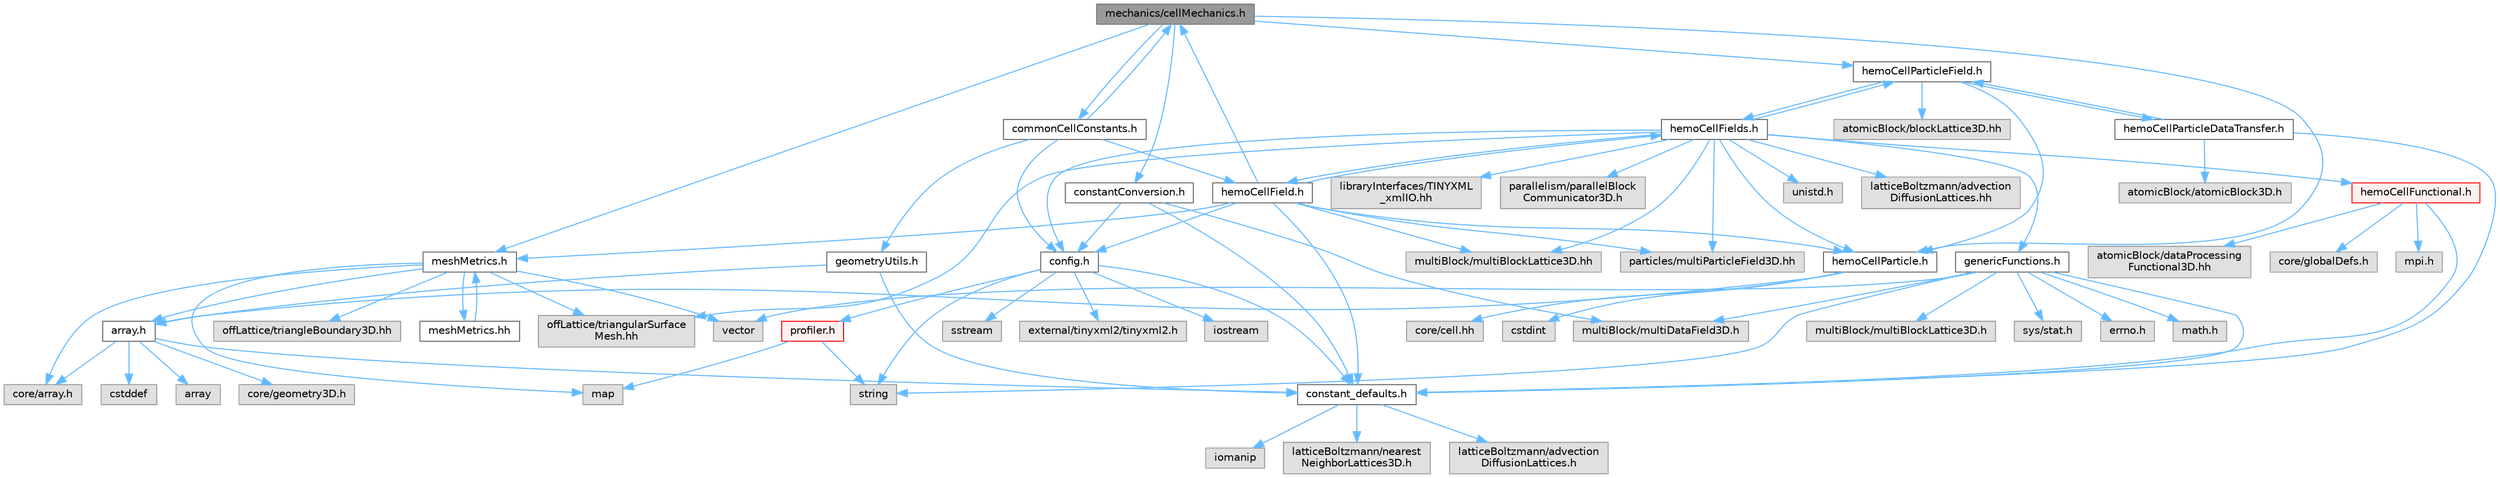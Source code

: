digraph "mechanics/cellMechanics.h"
{
 // LATEX_PDF_SIZE
  bgcolor="transparent";
  edge [fontname=Helvetica,fontsize=10,labelfontname=Helvetica,labelfontsize=10];
  node [fontname=Helvetica,fontsize=10,shape=box,height=0.2,width=0.4];
  Node1 [id="Node000001",label="mechanics/cellMechanics.h",height=0.2,width=0.4,color="gray40", fillcolor="grey60", style="filled", fontcolor="black",tooltip=" "];
  Node1 -> Node2 [id="edge1_Node000001_Node000002",color="steelblue1",style="solid",tooltip=" "];
  Node2 [id="Node000002",label="hemoCellParticleField.h",height=0.2,width=0.4,color="grey40", fillcolor="white", style="filled",URL="$hemoCellParticleField_8h.html",tooltip=" "];
  Node2 -> Node3 [id="edge2_Node000002_Node000003",color="steelblue1",style="solid",tooltip=" "];
  Node3 [id="Node000003",label="hemoCellFields.h",height=0.2,width=0.4,color="grey40", fillcolor="white", style="filled",URL="$hemoCellFields_8h.html",tooltip=" "];
  Node3 -> Node2 [id="edge3_Node000003_Node000002",color="steelblue1",style="solid",tooltip=" "];
  Node3 -> Node4 [id="edge4_Node000003_Node000004",color="steelblue1",style="solid",tooltip=" "];
  Node4 [id="Node000004",label="genericFunctions.h",height=0.2,width=0.4,color="grey40", fillcolor="white", style="filled",URL="$genericFunctions_8h.html",tooltip=" "];
  Node4 -> Node5 [id="edge5_Node000004_Node000005",color="steelblue1",style="solid",tooltip=" "];
  Node5 [id="Node000005",label="sys/stat.h",height=0.2,width=0.4,color="grey60", fillcolor="#E0E0E0", style="filled",tooltip=" "];
  Node4 -> Node6 [id="edge6_Node000004_Node000006",color="steelblue1",style="solid",tooltip=" "];
  Node6 [id="Node000006",label="vector",height=0.2,width=0.4,color="grey60", fillcolor="#E0E0E0", style="filled",tooltip=" "];
  Node4 -> Node7 [id="edge7_Node000004_Node000007",color="steelblue1",style="solid",tooltip=" "];
  Node7 [id="Node000007",label="string",height=0.2,width=0.4,color="grey60", fillcolor="#E0E0E0", style="filled",tooltip=" "];
  Node4 -> Node8 [id="edge8_Node000004_Node000008",color="steelblue1",style="solid",tooltip=" "];
  Node8 [id="Node000008",label="errno.h",height=0.2,width=0.4,color="grey60", fillcolor="#E0E0E0", style="filled",tooltip=" "];
  Node4 -> Node9 [id="edge9_Node000004_Node000009",color="steelblue1",style="solid",tooltip=" "];
  Node9 [id="Node000009",label="math.h",height=0.2,width=0.4,color="grey60", fillcolor="#E0E0E0", style="filled",tooltip=" "];
  Node4 -> Node10 [id="edge10_Node000004_Node000010",color="steelblue1",style="solid",tooltip=" "];
  Node10 [id="Node000010",label="multiBlock/multiBlockLattice3D.h",height=0.2,width=0.4,color="grey60", fillcolor="#E0E0E0", style="filled",tooltip=" "];
  Node4 -> Node11 [id="edge11_Node000004_Node000011",color="steelblue1",style="solid",tooltip=" "];
  Node11 [id="Node000011",label="multiBlock/multiDataField3D.h",height=0.2,width=0.4,color="grey60", fillcolor="#E0E0E0", style="filled",tooltip=" "];
  Node4 -> Node12 [id="edge12_Node000004_Node000012",color="steelblue1",style="solid",tooltip=" "];
  Node12 [id="Node000012",label="constant_defaults.h",height=0.2,width=0.4,color="grey40", fillcolor="white", style="filled",URL="$constant__defaults_8h.html",tooltip=" "];
  Node12 -> Node13 [id="edge13_Node000012_Node000013",color="steelblue1",style="solid",tooltip=" "];
  Node13 [id="Node000013",label="iomanip",height=0.2,width=0.4,color="grey60", fillcolor="#E0E0E0", style="filled",tooltip=" "];
  Node12 -> Node14 [id="edge14_Node000012_Node000014",color="steelblue1",style="solid",tooltip=" "];
  Node14 [id="Node000014",label="latticeBoltzmann/nearest\lNeighborLattices3D.h",height=0.2,width=0.4,color="grey60", fillcolor="#E0E0E0", style="filled",tooltip=" "];
  Node12 -> Node15 [id="edge15_Node000012_Node000015",color="steelblue1",style="solid",tooltip=" "];
  Node15 [id="Node000015",label="latticeBoltzmann/advection\lDiffusionLattices.h",height=0.2,width=0.4,color="grey60", fillcolor="#E0E0E0", style="filled",tooltip=" "];
  Node3 -> Node16 [id="edge16_Node000003_Node000016",color="steelblue1",style="solid",tooltip=" "];
  Node16 [id="Node000016",label="hemoCellFunctional.h",height=0.2,width=0.4,color="red", fillcolor="#FFF0F0", style="filled",URL="$hemoCellFunctional_8h.html",tooltip=" "];
  Node16 -> Node12 [id="edge17_Node000016_Node000012",color="steelblue1",style="solid",tooltip=" "];
  Node16 -> Node17 [id="edge18_Node000016_Node000017",color="steelblue1",style="solid",tooltip=" "];
  Node17 [id="Node000017",label="mpi.h",height=0.2,width=0.4,color="grey60", fillcolor="#E0E0E0", style="filled",tooltip=" "];
  Node16 -> Node18 [id="edge19_Node000016_Node000018",color="steelblue1",style="solid",tooltip=" "];
  Node18 [id="Node000018",label="atomicBlock/dataProcessing\lFunctional3D.hh",height=0.2,width=0.4,color="grey60", fillcolor="#E0E0E0", style="filled",tooltip=" "];
  Node16 -> Node19 [id="edge20_Node000016_Node000019",color="steelblue1",style="solid",tooltip=" "];
  Node19 [id="Node000019",label="core/globalDefs.h",height=0.2,width=0.4,color="grey60", fillcolor="#E0E0E0", style="filled",tooltip=" "];
  Node3 -> Node21 [id="edge21_Node000003_Node000021",color="steelblue1",style="solid",tooltip=" "];
  Node21 [id="Node000021",label="hemoCellField.h",height=0.2,width=0.4,color="grey40", fillcolor="white", style="filled",URL="$hemoCellField_8h.html",tooltip=" "];
  Node21 -> Node22 [id="edge22_Node000021_Node000022",color="steelblue1",style="solid",tooltip=" "];
  Node22 [id="Node000022",label="config.h",height=0.2,width=0.4,color="grey40", fillcolor="white", style="filled",URL="$config_8h.html",tooltip=" "];
  Node22 -> Node23 [id="edge23_Node000022_Node000023",color="steelblue1",style="solid",tooltip=" "];
  Node23 [id="Node000023",label="profiler.h",height=0.2,width=0.4,color="red", fillcolor="#FFF0F0", style="filled",URL="$profiler_8h.html",tooltip=" "];
  Node23 -> Node7 [id="edge24_Node000023_Node000007",color="steelblue1",style="solid",tooltip=" "];
  Node23 -> Node25 [id="edge25_Node000023_Node000025",color="steelblue1",style="solid",tooltip=" "];
  Node25 [id="Node000025",label="map",height=0.2,width=0.4,color="grey60", fillcolor="#E0E0E0", style="filled",tooltip=" "];
  Node22 -> Node29 [id="edge26_Node000022_Node000029",color="steelblue1",style="solid",tooltip=" "];
  Node29 [id="Node000029",label="external/tinyxml2/tinyxml2.h",height=0.2,width=0.4,color="grey60", fillcolor="#E0E0E0", style="filled",tooltip=" "];
  Node22 -> Node12 [id="edge27_Node000022_Node000012",color="steelblue1",style="solid",tooltip=" "];
  Node22 -> Node7 [id="edge28_Node000022_Node000007",color="steelblue1",style="solid",tooltip=" "];
  Node22 -> Node28 [id="edge29_Node000022_Node000028",color="steelblue1",style="solid",tooltip=" "];
  Node28 [id="Node000028",label="iostream",height=0.2,width=0.4,color="grey60", fillcolor="#E0E0E0", style="filled",tooltip=" "];
  Node22 -> Node30 [id="edge30_Node000022_Node000030",color="steelblue1",style="solid",tooltip=" "];
  Node30 [id="Node000030",label="sstream",height=0.2,width=0.4,color="grey60", fillcolor="#E0E0E0", style="filled",tooltip=" "];
  Node21 -> Node12 [id="edge31_Node000021_Node000012",color="steelblue1",style="solid",tooltip=" "];
  Node21 -> Node1 [id="edge32_Node000021_Node000001",color="steelblue1",style="solid",tooltip=" "];
  Node21 -> Node31 [id="edge33_Node000021_Node000031",color="steelblue1",style="solid",tooltip=" "];
  Node31 [id="Node000031",label="meshMetrics.h",height=0.2,width=0.4,color="grey40", fillcolor="white", style="filled",URL="$meshMetrics_8h.html",tooltip=" "];
  Node31 -> Node25 [id="edge34_Node000031_Node000025",color="steelblue1",style="solid",tooltip=" "];
  Node31 -> Node6 [id="edge35_Node000031_Node000006",color="steelblue1",style="solid",tooltip=" "];
  Node31 -> Node32 [id="edge36_Node000031_Node000032",color="steelblue1",style="solid",tooltip=" "];
  Node32 [id="Node000032",label="core/array.h",height=0.2,width=0.4,color="grey60", fillcolor="#E0E0E0", style="filled",tooltip=" "];
  Node31 -> Node33 [id="edge37_Node000031_Node000033",color="steelblue1",style="solid",tooltip=" "];
  Node33 [id="Node000033",label="offLattice/triangularSurface\lMesh.hh",height=0.2,width=0.4,color="grey60", fillcolor="#E0E0E0", style="filled",tooltip=" "];
  Node31 -> Node34 [id="edge38_Node000031_Node000034",color="steelblue1",style="solid",tooltip=" "];
  Node34 [id="Node000034",label="offLattice/triangleBoundary3D.hh",height=0.2,width=0.4,color="grey60", fillcolor="#E0E0E0", style="filled",tooltip=" "];
  Node31 -> Node35 [id="edge39_Node000031_Node000035",color="steelblue1",style="solid",tooltip=" "];
  Node35 [id="Node000035",label="array.h",height=0.2,width=0.4,color="grey40", fillcolor="white", style="filled",URL="$array_8h.html",tooltip=" "];
  Node35 -> Node36 [id="edge40_Node000035_Node000036",color="steelblue1",style="solid",tooltip=" "];
  Node36 [id="Node000036",label="cstddef",height=0.2,width=0.4,color="grey60", fillcolor="#E0E0E0", style="filled",tooltip=" "];
  Node35 -> Node37 [id="edge41_Node000035_Node000037",color="steelblue1",style="solid",tooltip=" "];
  Node37 [id="Node000037",label="array",height=0.2,width=0.4,color="grey60", fillcolor="#E0E0E0", style="filled",tooltip=" "];
  Node35 -> Node12 [id="edge42_Node000035_Node000012",color="steelblue1",style="solid",tooltip=" "];
  Node35 -> Node32 [id="edge43_Node000035_Node000032",color="steelblue1",style="solid",tooltip=" "];
  Node35 -> Node38 [id="edge44_Node000035_Node000038",color="steelblue1",style="solid",tooltip=" "];
  Node38 [id="Node000038",label="core/geometry3D.h",height=0.2,width=0.4,color="grey60", fillcolor="#E0E0E0", style="filled",tooltip=" "];
  Node31 -> Node39 [id="edge45_Node000031_Node000039",color="steelblue1",style="solid",tooltip=" "];
  Node39 [id="Node000039",label="meshMetrics.hh",height=0.2,width=0.4,color="grey40", fillcolor="white", style="filled",URL="$meshMetrics_8hh.html",tooltip=" "];
  Node39 -> Node31 [id="edge46_Node000039_Node000031",color="steelblue1",style="solid",tooltip=" "];
  Node21 -> Node3 [id="edge47_Node000021_Node000003",color="steelblue1",style="solid",tooltip=" "];
  Node21 -> Node40 [id="edge48_Node000021_Node000040",color="steelblue1",style="solid",tooltip=" "];
  Node40 [id="Node000040",label="hemoCellParticle.h",height=0.2,width=0.4,color="grey40", fillcolor="white", style="filled",URL="$hemoCellParticle_8h.html",tooltip=" "];
  Node40 -> Node35 [id="edge49_Node000040_Node000035",color="steelblue1",style="solid",tooltip=" "];
  Node40 -> Node41 [id="edge50_Node000040_Node000041",color="steelblue1",style="solid",tooltip=" "];
  Node41 [id="Node000041",label="core/cell.hh",height=0.2,width=0.4,color="grey60", fillcolor="#E0E0E0", style="filled",tooltip=" "];
  Node40 -> Node42 [id="edge51_Node000040_Node000042",color="steelblue1",style="solid",tooltip=" "];
  Node42 [id="Node000042",label="cstdint",height=0.2,width=0.4,color="grey60", fillcolor="#E0E0E0", style="filled",tooltip=" "];
  Node21 -> Node43 [id="edge52_Node000021_Node000043",color="steelblue1",style="solid",tooltip=" "];
  Node43 [id="Node000043",label="multiBlock/multiBlockLattice3D.hh",height=0.2,width=0.4,color="grey60", fillcolor="#E0E0E0", style="filled",tooltip=" "];
  Node21 -> Node44 [id="edge53_Node000021_Node000044",color="steelblue1",style="solid",tooltip=" "];
  Node44 [id="Node000044",label="particles/multiParticleField3D.hh",height=0.2,width=0.4,color="grey60", fillcolor="#E0E0E0", style="filled",tooltip=" "];
  Node3 -> Node40 [id="edge54_Node000003_Node000040",color="steelblue1",style="solid",tooltip=" "];
  Node3 -> Node22 [id="edge55_Node000003_Node000022",color="steelblue1",style="solid",tooltip=" "];
  Node3 -> Node45 [id="edge56_Node000003_Node000045",color="steelblue1",style="solid",tooltip=" "];
  Node45 [id="Node000045",label="unistd.h",height=0.2,width=0.4,color="grey60", fillcolor="#E0E0E0", style="filled",tooltip=" "];
  Node3 -> Node46 [id="edge57_Node000003_Node000046",color="steelblue1",style="solid",tooltip=" "];
  Node46 [id="Node000046",label="latticeBoltzmann/advection\lDiffusionLattices.hh",height=0.2,width=0.4,color="grey60", fillcolor="#E0E0E0", style="filled",tooltip=" "];
  Node3 -> Node43 [id="edge58_Node000003_Node000043",color="steelblue1",style="solid",tooltip=" "];
  Node3 -> Node33 [id="edge59_Node000003_Node000033",color="steelblue1",style="solid",tooltip=" "];
  Node3 -> Node47 [id="edge60_Node000003_Node000047",color="steelblue1",style="solid",tooltip=" "];
  Node47 [id="Node000047",label="libraryInterfaces/TINYXML\l_xmlIO.hh",height=0.2,width=0.4,color="grey60", fillcolor="#E0E0E0", style="filled",tooltip=" "];
  Node3 -> Node44 [id="edge61_Node000003_Node000044",color="steelblue1",style="solid",tooltip=" "];
  Node3 -> Node48 [id="edge62_Node000003_Node000048",color="steelblue1",style="solid",tooltip=" "];
  Node48 [id="Node000048",label="parallelism/parallelBlock\lCommunicator3D.h",height=0.2,width=0.4,color="grey60", fillcolor="#E0E0E0", style="filled",tooltip=" "];
  Node2 -> Node49 [id="edge63_Node000002_Node000049",color="steelblue1",style="solid",tooltip=" "];
  Node49 [id="Node000049",label="hemoCellParticleDataTransfer.h",height=0.2,width=0.4,color="grey40", fillcolor="white", style="filled",URL="$hemoCellParticleDataTransfer_8h.html",tooltip=" "];
  Node49 -> Node50 [id="edge64_Node000049_Node000050",color="steelblue1",style="solid",tooltip=" "];
  Node50 [id="Node000050",label="atomicBlock/atomicBlock3D.h",height=0.2,width=0.4,color="grey60", fillcolor="#E0E0E0", style="filled",tooltip=" "];
  Node49 -> Node2 [id="edge65_Node000049_Node000002",color="steelblue1",style="solid",tooltip=" "];
  Node49 -> Node12 [id="edge66_Node000049_Node000012",color="steelblue1",style="solid",tooltip=" "];
  Node2 -> Node40 [id="edge67_Node000002_Node000040",color="steelblue1",style="solid",tooltip=" "];
  Node2 -> Node51 [id="edge68_Node000002_Node000051",color="steelblue1",style="solid",tooltip=" "];
  Node51 [id="Node000051",label="atomicBlock/blockLattice3D.hh",height=0.2,width=0.4,color="grey60", fillcolor="#E0E0E0", style="filled",tooltip=" "];
  Node1 -> Node40 [id="edge69_Node000001_Node000040",color="steelblue1",style="solid",tooltip=" "];
  Node1 -> Node52 [id="edge70_Node000001_Node000052",color="steelblue1",style="solid",tooltip=" "];
  Node52 [id="Node000052",label="commonCellConstants.h",height=0.2,width=0.4,color="grey40", fillcolor="white", style="filled",URL="$commonCellConstants_8h.html",tooltip=" "];
  Node52 -> Node1 [id="edge71_Node000052_Node000001",color="steelblue1",style="solid",tooltip=" "];
  Node52 -> Node53 [id="edge72_Node000052_Node000053",color="steelblue1",style="solid",tooltip=" "];
  Node53 [id="Node000053",label="geometryUtils.h",height=0.2,width=0.4,color="grey40", fillcolor="white", style="filled",URL="$geometryUtils_8h.html",tooltip=" "];
  Node53 -> Node35 [id="edge73_Node000053_Node000035",color="steelblue1",style="solid",tooltip=" "];
  Node53 -> Node12 [id="edge74_Node000053_Node000012",color="steelblue1",style="solid",tooltip=" "];
  Node52 -> Node22 [id="edge75_Node000052_Node000022",color="steelblue1",style="solid",tooltip=" "];
  Node52 -> Node21 [id="edge76_Node000052_Node000021",color="steelblue1",style="solid",tooltip=" "];
  Node1 -> Node31 [id="edge77_Node000001_Node000031",color="steelblue1",style="solid",tooltip=" "];
  Node1 -> Node54 [id="edge78_Node000001_Node000054",color="steelblue1",style="solid",tooltip=" "];
  Node54 [id="Node000054",label="constantConversion.h",height=0.2,width=0.4,color="grey40", fillcolor="white", style="filled",URL="$constantConversion_8h.html",tooltip=" "];
  Node54 -> Node22 [id="edge79_Node000054_Node000022",color="steelblue1",style="solid",tooltip=" "];
  Node54 -> Node12 [id="edge80_Node000054_Node000012",color="steelblue1",style="solid",tooltip=" "];
  Node54 -> Node11 [id="edge81_Node000054_Node000011",color="steelblue1",style="solid",tooltip=" "];
}
